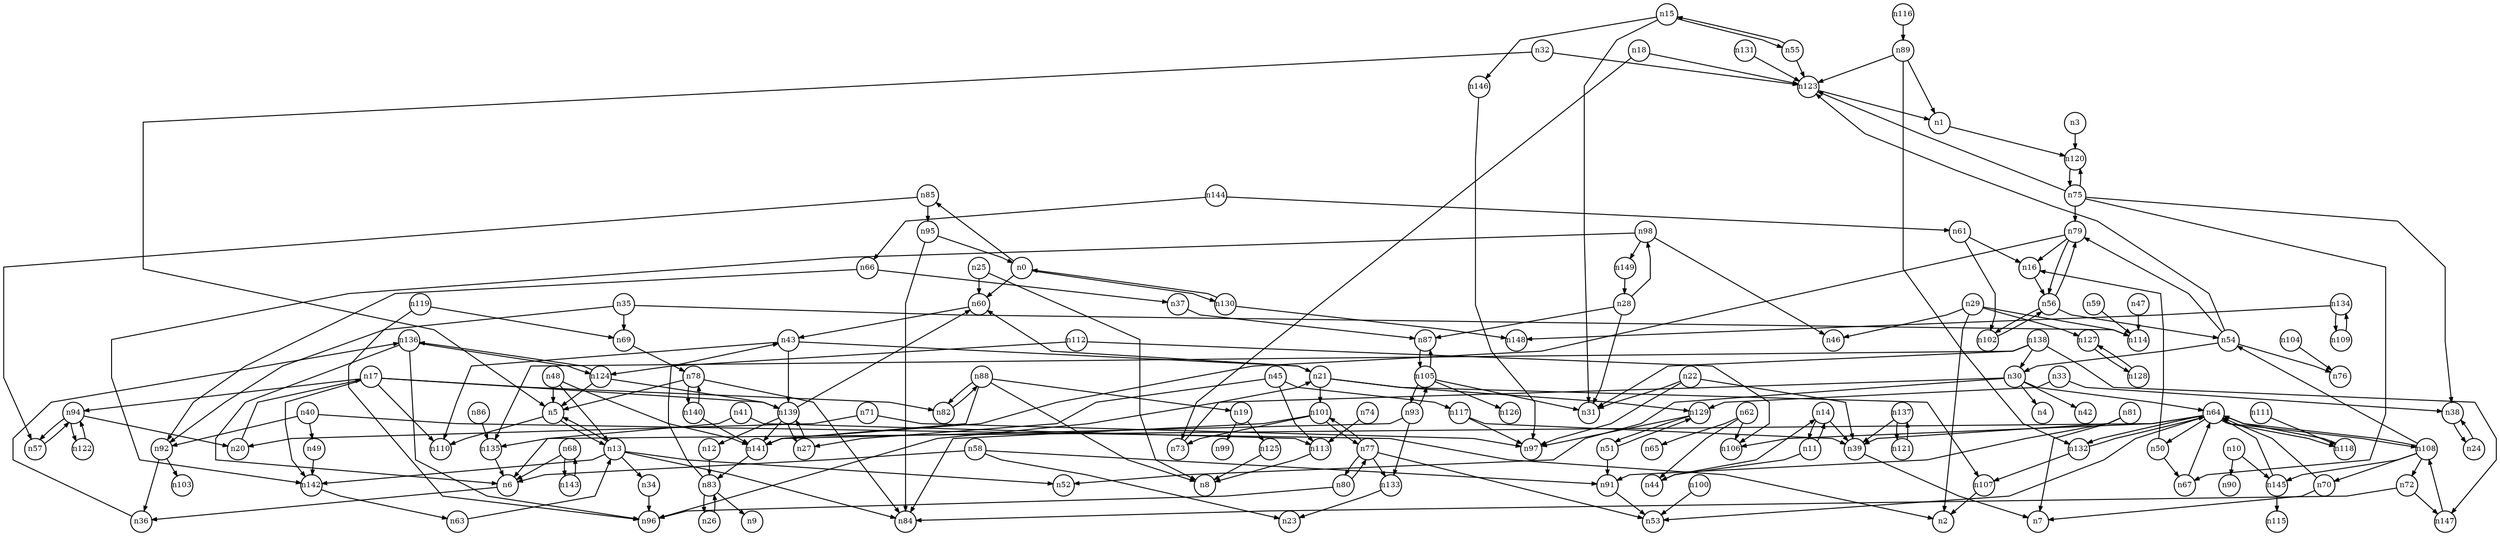 digraph G{
splines=polyline;
ranksep=0.22;
nodesep=0.22;
nodesize=0.32;
fontsize=8
edge [arrowsize=0.5]
node [fontsize=8 shape=circle width=0.32 fixedsize=shape];

n60 -> n43
n0 -> n60
n0 -> n130
n0 -> n85
n130 -> n148
n130 -> n0
n120 -> n75
n3 -> n120
n5 -> n110
n5 -> n13
n36 -> n136
n6 -> n36
n10 -> n90
n10 -> n145
n145 -> n115
n145 -> n64
n44 -> n14
n11 -> n44
n11 -> n14
n13 -> n5
n13 -> n34
n13 -> n52
n13 -> n84
n13 -> n142
n34 -> n96
n142 -> n63
n14 -> n11
n14 -> n39
n39 -> n7
n15 -> n31
n15 -> n146
n15 -> n55
n146 -> n97
n82 -> n88
n17 -> n82
n17 -> n110
n17 -> n139
n17 -> n142
n17 -> n94
n139 -> n12
n139 -> n27
n139 -> n141
n139 -> n60
n73 -> n21
n18 -> n73
n18 -> n123
n123 -> n1
n19 -> n99
n19 -> n125
n125 -> n8
n20 -> n17
n21 -> n60
n21 -> n101
n21 -> n107
n21 -> n129
n101 -> n73
n101 -> n84
n101 -> n77
n107 -> n2
n129 -> n97
n129 -> n51
n22 -> n31
n22 -> n39
n22 -> n97
n38 -> n24
n24 -> n38
n25 -> n8
n25 -> n60
n28 -> n31
n28 -> n87
n28 -> n98
n87 -> n105
n29 -> n2
n29 -> n46
n29 -> n114
n29 -> n127
n127 -> n128
n30 -> n4
n30 -> n42
n30 -> n52
n30 -> n96
n30 -> n64
n32 -> n5
n32 -> n123
n33 -> n38
n33 -> n129
n69 -> n78
n35 -> n69
n35 -> n92
n35 -> n114
n92 -> n36
n92 -> n103
n37 -> n87
n40 -> n2
n40 -> n49
n40 -> n92
n49 -> n142
n41 -> n6
n41 -> n113
n113 -> n8
n43 -> n110
n43 -> n139
n43 -> n21
n27 -> n139
n45 -> n27
n45 -> n113
n45 -> n117
n117 -> n39
n117 -> n97
n47 -> n114
n48 -> n5
n48 -> n13
n48 -> n141
n141 -> n83
n16 -> n56
n50 -> n16
n50 -> n67
n67 -> n64
n91 -> n53
n51 -> n91
n51 -> n129
n54 -> n30
n54 -> n76
n54 -> n79
n54 -> n123
n79 -> n16
n79 -> n141
n79 -> n56
n55 -> n15
n55 -> n123
n56 -> n54
n56 -> n79
n56 -> n102
n102 -> n56
n58 -> n6
n58 -> n23
n58 -> n91
n59 -> n114
n61 -> n16
n61 -> n102
n62 -> n44
n62 -> n65
n62 -> n106
n63 -> n13
n64 -> n50
n64 -> n53
n64 -> n106
n64 -> n108
n64 -> n118
n64 -> n132
n64 -> n135
n108 -> n54
n108 -> n70
n108 -> n72
n108 -> n145
n108 -> n64
n118 -> n64
n132 -> n107
n132 -> n64
n135 -> n6
n66 -> n37
n66 -> n92
n68 -> n6
n68 -> n143
n78 -> n5
n78 -> n84
n78 -> n140
n70 -> n7
n70 -> n64
n71 -> n20
n71 -> n97
n72 -> n84
n72 -> n147
n147 -> n108
n74 -> n113
n75 -> n38
n75 -> n67
n75 -> n79
n75 -> n123
n75 -> n120
n77 -> n53
n77 -> n80
n77 -> n101
n77 -> n133
n80 -> n96
n80 -> n77
n133 -> n23
n81 -> n7
n81 -> n39
n81 -> n91
n83 -> n9
n83 -> n26
n83 -> n43
n26 -> n83
n57 -> n94
n85 -> n57
n85 -> n95
n95 -> n0
n95 -> n84
n86 -> n135
n88 -> n8
n88 -> n19
n88 -> n82
n88 -> n141
n1 -> n120
n89 -> n1
n89 -> n123
n89 -> n132
n93 -> n133
n93 -> n141
n93 -> n105
n94 -> n20
n94 -> n57
n94 -> n122
n122 -> n94
n98 -> n46
n98 -> n142
n98 -> n149
n149 -> n28
n100 -> n53
n104 -> n76
n105 -> n31
n105 -> n87
n105 -> n93
n105 -> n126
n111 -> n118
n112 -> n106
n112 -> n124
n124 -> n5
n124 -> n139
n124 -> n136
n116 -> n89
n119 -> n69
n119 -> n96
n128 -> n127
n131 -> n123
n109 -> n134
n134 -> n109
n134 -> n148
n136 -> n6
n136 -> n96
n136 -> n124
n137 -> n39
n137 -> n121
n121 -> n137
n138 -> n30
n138 -> n31
n138 -> n135
n138 -> n147
n12 -> n83
n140 -> n78
n140 -> n141
n143 -> n68
n144 -> n61
n144 -> n66
}
